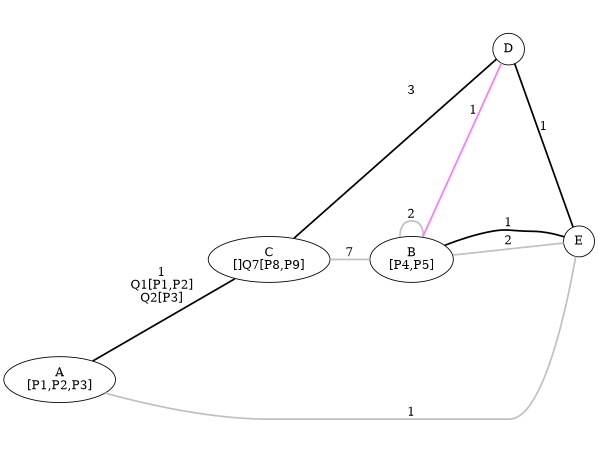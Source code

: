 graph D {
  rankdir=LR
  size="4,3"
  ratio="fill"
  A[label="A\n[P1,P2,P3]"];
  B[label="B\n[P4,P5]"];
  C[label="C\n[]\Q7[P8,P9]"];
  edge[style="bold"]
  node[shape="circle"]
A -- C[label="1\nQ1[P1,P2]\nQ2[P3]", color="black"]
B -- B[label="2", color="grey"]
B -- D[label="1", color="#FF76FF"]
B -- E[label="2", color="grey"]
C -- B[label="7", color="grey"]
C -- D[label="3", color="black"]
D -- E[label="1", color="black"]
E -- A[label="1", color="grey"]
E -- B[label="1", color="black"]
}